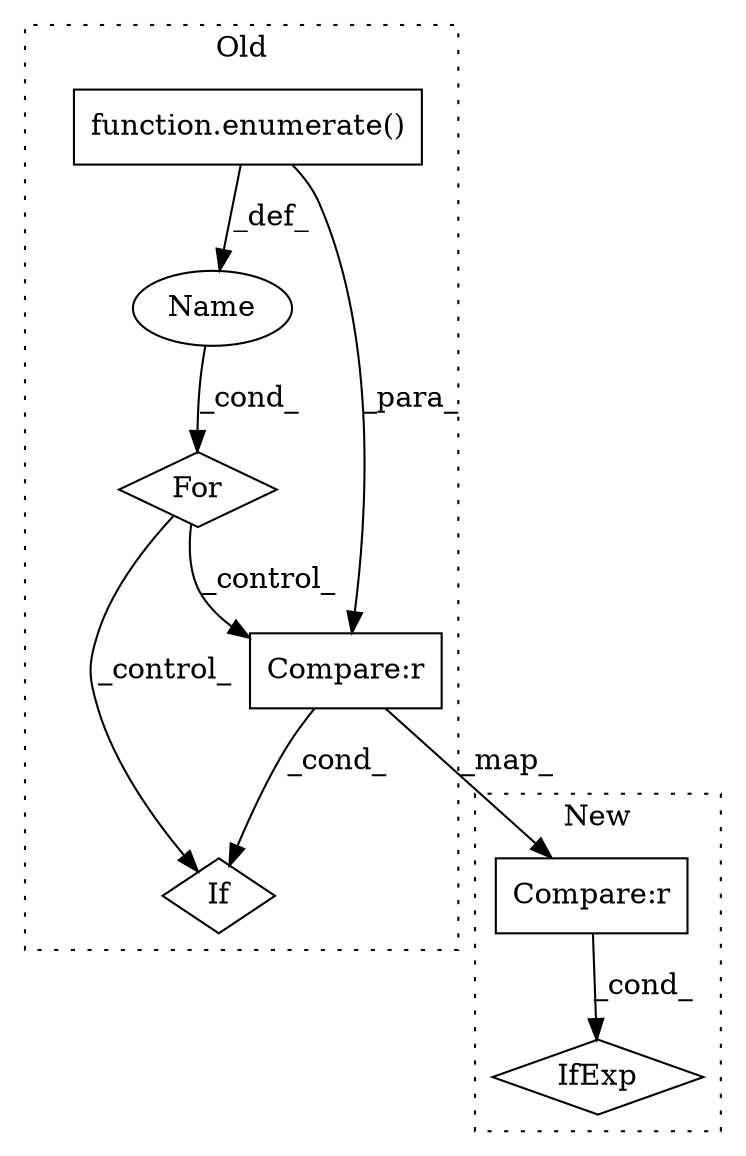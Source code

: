 digraph G {
subgraph cluster0 {
1 [label="function.enumerate()" a="75" s="2371,2393" l="10,1" shape="box"];
3 [label="For" a="107" s="2347,2394" l="4,14" shape="diamond"];
4 [label="If" a="96" s="2408" l="3" shape="diamond"];
5 [label="Name" a="87" s="2356" l="11" shape="ellipse"];
6 [label="Compare:r" a="40" s="2411" l="8" shape="box"];
label = "Old";
style="dotted";
}
subgraph cluster1 {
2 [label="IfExp" a="51" s="2509,2521" l="4,6" shape="diamond"];
7 [label="Compare:r" a="40" s="2513" l="8" shape="box"];
label = "New";
style="dotted";
}
1 -> 6 [label="_para_"];
1 -> 5 [label="_def_"];
3 -> 4 [label="_control_"];
3 -> 6 [label="_control_"];
5 -> 3 [label="_cond_"];
6 -> 4 [label="_cond_"];
6 -> 7 [label="_map_"];
7 -> 2 [label="_cond_"];
}